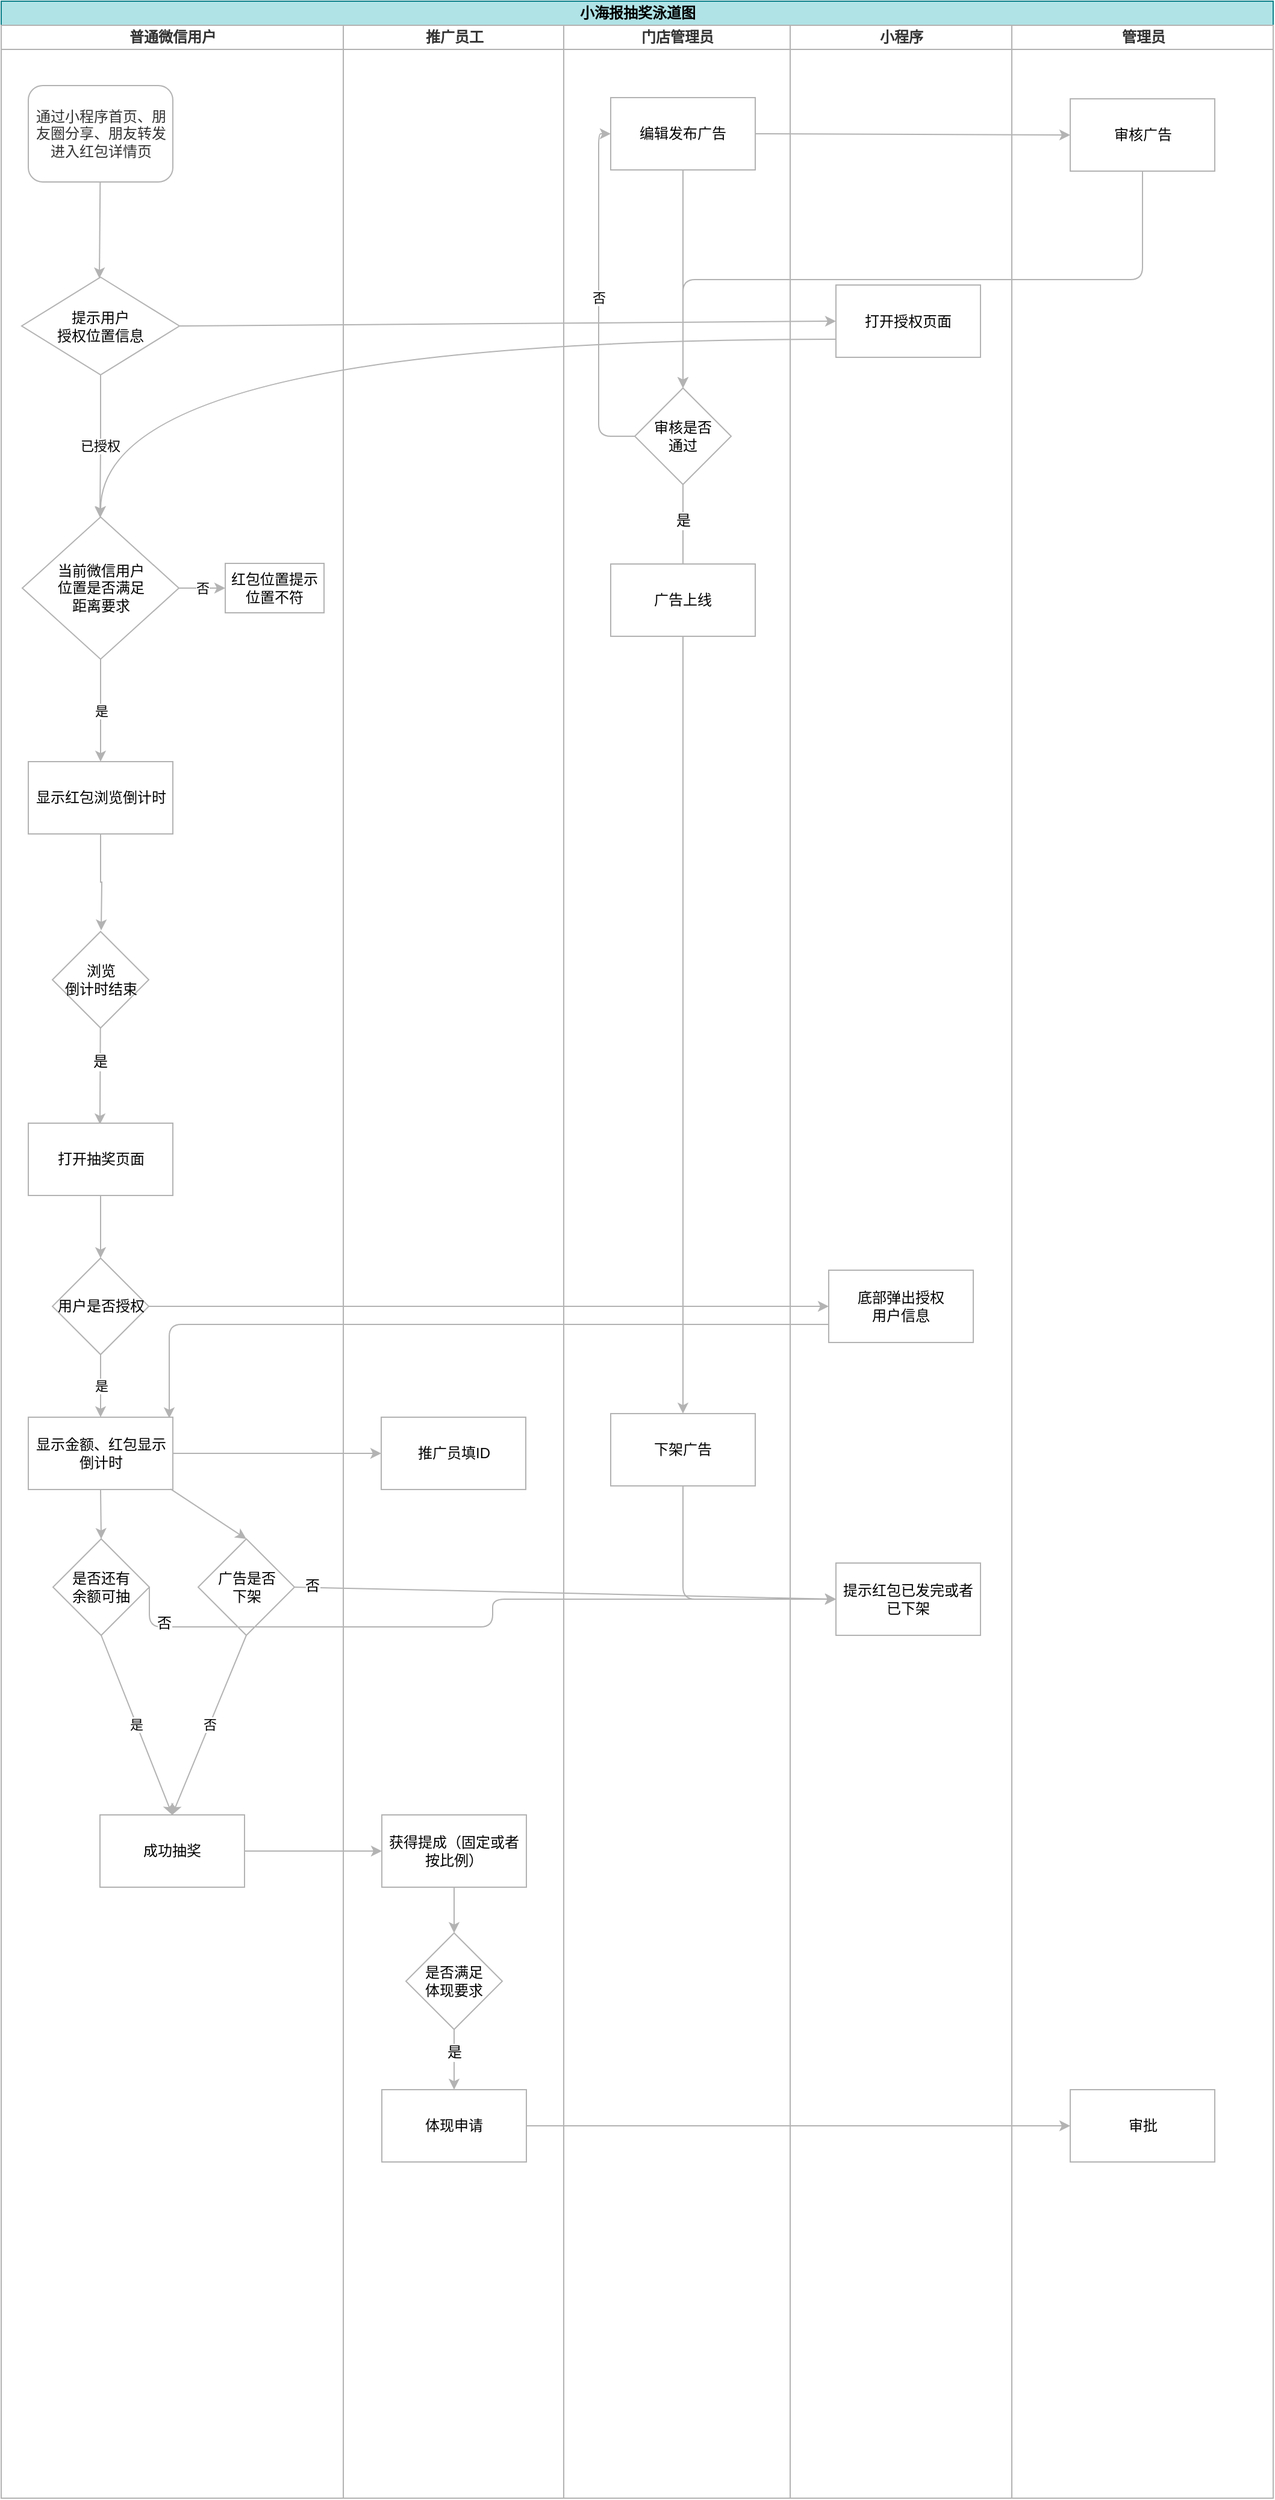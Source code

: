 <mxfile version="12.2.4" pages="1"><diagram id="mr5NfeFJoy2iN_W8iu7-" name="Page-1"><mxGraphModel dx="1503" dy="639" grid="0" gridSize="10" guides="1" tooltips="1" connect="1" arrows="1" fold="1" page="0" pageScale="1" pageWidth="827" pageHeight="1169" background="none" math="0" shadow="0"><root><mxCell id="0"/><mxCell id="1" parent="0"/><mxCell id="2" value="小海报抽奖泳道图" style="swimlane;html=1;childLayout=stackLayout;resizeParent=1;resizeParentMax=0;startSize=20;rounded=0;shadow=0;glass=0;comic=0;strokeColor=#0e8088;fontSize=12;labelBackgroundColor=none;fillColor=#b0e3e6;spacingTop=0;" parent="1" vertex="1"><mxGeometry x="-53" y="39" width="1056" height="2072" as="geometry"/></mxCell><mxCell id="18" value="普通微信用户" style="swimlane;html=1;startSize=20;strokeColor=#B3B3B3;fontColor=#333333;fontSize=12;" parent="2" vertex="1"><mxGeometry y="20" width="284" height="2052" as="geometry"/></mxCell><mxCell id="19" value="" style="rounded=0;orthogonalLoop=1;jettySize=auto;html=1;strokeColor=#B3B3B3;" parent="18" source="20" edge="1"><mxGeometry relative="1" as="geometry"><mxPoint x="81.5" y="210" as="targetPoint"/></mxGeometry></mxCell><mxCell id="20" value="通过小程序首页、朋友圈分享、朋友转发进入红包详情页" style="shape=ext;rounded=1;html=1;whiteSpace=wrap;shadow=0;glass=0;comic=0;strokeColor=#B3B3B3;fontSize=12;fontColor=#333333;" parent="18" vertex="1"><mxGeometry x="22.5" y="50" width="120" height="80" as="geometry"/></mxCell><mxCell id="23" value="已授权" style="edgeStyle=orthogonalEdgeStyle;rounded=0;orthogonalLoop=1;jettySize=auto;html=1;strokeColor=#B3B3B3;" parent="18" source="21" target="22" edge="1"><mxGeometry relative="1" as="geometry"><Array as="points"><mxPoint x="83" y="349"/><mxPoint x="82" y="349"/></Array></mxGeometry></mxCell><mxCell id="21" value="提示用户&lt;br&gt;授权位置信息" style="rhombus;whiteSpace=wrap;html=1;strokeColor=#B3B3B3;" parent="18" vertex="1"><mxGeometry x="17" y="209" width="131" height="81" as="geometry"/></mxCell><mxCell id="22" value="当前微信用户&lt;br&gt;位置是否满足&lt;br&gt;距离要求" style="rhombus;whiteSpace=wrap;html=1;strokeColor=#B3B3B3;" parent="18" vertex="1"><mxGeometry x="17.5" y="408" width="130" height="118" as="geometry"/></mxCell><mxCell id="33" value="" style="edgeStyle=orthogonalEdgeStyle;rounded=0;orthogonalLoop=1;jettySize=auto;html=1;strokeColor=#B3B3B3;" parent="18" source="26" edge="1"><mxGeometry relative="1" as="geometry"><mxPoint x="83" y="751" as="targetPoint"/></mxGeometry></mxCell><mxCell id="26" value="显示红包浏览倒计时" style="rounded=0;whiteSpace=wrap;html=1;strokeColor=#B3B3B3;" parent="18" vertex="1"><mxGeometry x="22.5" y="611" width="120" height="60" as="geometry"/></mxCell><mxCell id="29" value="是" style="endArrow=classic;html=1;strokeColor=#B3B3B3;exitX=0.5;exitY=1;exitDx=0;exitDy=0;entryX=0.5;entryY=0;entryDx=0;entryDy=0;" parent="18" source="22" target="26" edge="1"><mxGeometry width="50" height="50" relative="1" as="geometry"><mxPoint x="62" y="598" as="sourcePoint"/><mxPoint x="112" y="548" as="targetPoint"/></mxGeometry></mxCell><mxCell id="30" value="红包位置提示&lt;br&gt;位置不符" style="rounded=0;whiteSpace=wrap;html=1;strokeColor=#B3B3B3;" parent="18" vertex="1"><mxGeometry x="186" y="446.5" width="82" height="41" as="geometry"/></mxCell><mxCell id="31" value="否" style="endArrow=classic;html=1;strokeColor=#B3B3B3;exitX=1;exitY=0.5;exitDx=0;exitDy=0;entryX=0;entryY=0.5;entryDx=0;entryDy=0;" parent="18" source="22" target="30" edge="1"><mxGeometry width="50" height="50" relative="1" as="geometry"><mxPoint x="143" y="510" as="sourcePoint"/><mxPoint x="193" y="460" as="targetPoint"/></mxGeometry></mxCell><mxCell id="36" value="" style="rounded=0;orthogonalLoop=1;jettySize=auto;html=1;strokeColor=#B3B3B3;" parent="18" source="34" edge="1"><mxGeometry relative="1" as="geometry"><mxPoint x="82" y="912" as="targetPoint"/></mxGeometry></mxCell><mxCell id="37" value="是" style="text;html=1;resizable=0;points=[];align=center;verticalAlign=middle;labelBackgroundColor=#ffffff;" parent="36" vertex="1" connectable="0"><mxGeometry x="-0.296" relative="1" as="geometry"><mxPoint as="offset"/></mxGeometry></mxCell><mxCell id="34" value="浏览&lt;br&gt;倒计时结束" style="rhombus;whiteSpace=wrap;html=1;strokeColor=#B3B3B3;" parent="18" vertex="1"><mxGeometry x="42.5" y="752" width="80" height="80" as="geometry"/></mxCell><mxCell id="38" value="打开抽奖页面" style="rounded=0;whiteSpace=wrap;html=1;strokeColor=#B3B3B3;" parent="18" vertex="1"><mxGeometry x="22.5" y="911" width="120" height="60" as="geometry"/></mxCell><mxCell id="39" value="用户是否授权" style="rhombus;whiteSpace=wrap;html=1;strokeColor=#B3B3B3;" parent="18" vertex="1"><mxGeometry x="42.5" y="1023" width="80" height="80" as="geometry"/></mxCell><mxCell id="40" value="" style="endArrow=classic;html=1;strokeColor=#B3B3B3;exitX=0.5;exitY=1;exitDx=0;exitDy=0;entryX=0.5;entryY=0;entryDx=0;entryDy=0;" parent="18" source="38" target="39" edge="1"><mxGeometry width="50" height="50" relative="1" as="geometry"><mxPoint x="58" y="1034" as="sourcePoint"/><mxPoint x="108" y="984" as="targetPoint"/></mxGeometry></mxCell><mxCell id="41" value="显示金额、红包显示倒计时" style="rounded=0;whiteSpace=wrap;html=1;strokeColor=#B3B3B3;" parent="18" vertex="1"><mxGeometry x="22.5" y="1155" width="120" height="60" as="geometry"/></mxCell><mxCell id="42" value="是" style="endArrow=classic;html=1;strokeColor=#B3B3B3;exitX=0.5;exitY=1;exitDx=0;exitDy=0;entryX=0.5;entryY=0;entryDx=0;entryDy=0;" parent="18" source="39" target="41" edge="1"><mxGeometry width="50" height="50" relative="1" as="geometry"><mxPoint x="63" y="1149" as="sourcePoint"/><mxPoint x="113" y="1099" as="targetPoint"/></mxGeometry></mxCell><mxCell id="48" value="是否还有&lt;br&gt;余额可抽" style="rhombus;whiteSpace=wrap;html=1;strokeColor=#B3B3B3;" parent="18" vertex="1"><mxGeometry x="43" y="1256" width="80" height="80" as="geometry"/></mxCell><mxCell id="49" value="" style="endArrow=classic;html=1;strokeColor=#B3B3B3;exitX=0.5;exitY=1;exitDx=0;exitDy=0;entryX=0.5;entryY=0;entryDx=0;entryDy=0;" parent="18" source="41" target="48" edge="1"><mxGeometry width="50" height="50" relative="1" as="geometry"><mxPoint x="80" y="1263" as="sourcePoint"/><mxPoint x="144" y="1263" as="targetPoint"/></mxGeometry></mxCell><mxCell id="50" value="广告是否&lt;br&gt;下架" style="rhombus;whiteSpace=wrap;html=1;strokeColor=#B3B3B3;" parent="18" vertex="1"><mxGeometry x="163.5" y="1256" width="80" height="80" as="geometry"/></mxCell><mxCell id="51" value="" style="endArrow=classic;html=1;strokeColor=#B3B3B3;exitX=0.984;exitY=0.993;exitDx=0;exitDy=0;exitPerimeter=0;entryX=0.5;entryY=0;entryDx=0;entryDy=0;" parent="18" source="41" target="50" edge="1"><mxGeometry width="50" height="50" relative="1" as="geometry"><mxPoint x="136" y="1273" as="sourcePoint"/><mxPoint x="186" y="1223" as="targetPoint"/></mxGeometry></mxCell><mxCell id="52" value="成功抽奖" style="rounded=0;whiteSpace=wrap;html=1;strokeColor=#B3B3B3;" parent="18" vertex="1"><mxGeometry x="82" y="1485" width="120" height="60" as="geometry"/></mxCell><mxCell id="53" value="是" style="endArrow=classic;html=1;strokeColor=#B3B3B3;exitX=0.5;exitY=1;exitDx=0;exitDy=0;entryX=0.5;entryY=0;entryDx=0;entryDy=0;" parent="18" source="48" target="52" edge="1"><mxGeometry width="50" height="50" relative="1" as="geometry"><mxPoint x="95" y="1407" as="sourcePoint"/><mxPoint x="145" y="1357" as="targetPoint"/></mxGeometry></mxCell><mxCell id="54" value="否" style="endArrow=classic;html=1;strokeColor=#B3B3B3;entryX=0.5;entryY=0;entryDx=0;entryDy=0;exitX=0.5;exitY=1;exitDx=0;exitDy=0;" parent="18" source="50" target="52" edge="1"><mxGeometry width="50" height="50" relative="1" as="geometry"><mxPoint x="203" y="1370" as="sourcePoint"/><mxPoint x="253" y="1320" as="targetPoint"/></mxGeometry></mxCell><mxCell id="3" value="推广员工" style="swimlane;html=1;startSize=20;strokeColor=#B3B3B3;fontColor=#333333;fontSize=12;" parent="2" vertex="1"><mxGeometry x="284" y="20" width="183" height="2052" as="geometry"/></mxCell><mxCell id="45" value="推广员填ID" style="rounded=0;whiteSpace=wrap;html=1;strokeColor=#B3B3B3;" parent="3" vertex="1"><mxGeometry x="31.5" y="1155" width="120" height="60" as="geometry"/></mxCell><mxCell id="64" value="获得提成（固定或者按比例）" style="rounded=0;whiteSpace=wrap;html=1;labelBackgroundColor=none;strokeColor=#B3B3B3;" parent="3" vertex="1"><mxGeometry x="32" y="1485" width="120" height="60" as="geometry"/></mxCell><mxCell id="66" value="是否满足&lt;br&gt;体现要求" style="rhombus;whiteSpace=wrap;html=1;labelBackgroundColor=none;strokeColor=#B3B3B3;" parent="3" vertex="1"><mxGeometry x="52" y="1583" width="80" height="80" as="geometry"/></mxCell><mxCell id="67" value="" style="endArrow=classic;html=1;strokeColor=#B3B3B3;entryX=0.5;entryY=0;entryDx=0;entryDy=0;exitX=0.5;exitY=1;exitDx=0;exitDy=0;" parent="3" source="64" target="66" edge="1"><mxGeometry width="50" height="50" relative="1" as="geometry"><mxPoint x="48" y="1610" as="sourcePoint"/><mxPoint x="98" y="1560" as="targetPoint"/></mxGeometry></mxCell><mxCell id="68" value="体现申请" style="rounded=0;whiteSpace=wrap;html=1;labelBackgroundColor=none;strokeColor=#B3B3B3;" parent="3" vertex="1"><mxGeometry x="32" y="1713" width="120" height="60" as="geometry"/></mxCell><mxCell id="69" value="" style="endArrow=classic;html=1;strokeColor=#B3B3B3;entryX=0.5;entryY=0;entryDx=0;entryDy=0;exitX=0.5;exitY=1;exitDx=0;exitDy=0;" parent="3" source="66" target="68" edge="1"><mxGeometry width="50" height="50" relative="1" as="geometry"><mxPoint x="40" y="1713" as="sourcePoint"/><mxPoint x="90" y="1663" as="targetPoint"/></mxGeometry></mxCell><mxCell id="70" value="是" style="text;html=1;resizable=0;points=[];align=center;verticalAlign=middle;labelBackgroundColor=#ffffff;" parent="69" vertex="1" connectable="0"><mxGeometry x="-0.243" relative="1" as="geometry"><mxPoint as="offset"/></mxGeometry></mxCell><mxCell id="4" value="门店管理员" style="swimlane;html=1;startSize=20;strokeColor=#B3B3B3;fontColor=#333333;fontSize=12;" parent="2" vertex="1"><mxGeometry x="467" y="20" width="188" height="2052" as="geometry"/></mxCell><mxCell id="61" value="" style="rounded=0;orthogonalLoop=1;jettySize=auto;html=1;strokeColor=#B3B3B3;" parent="4" source="79" target="60" edge="1"><mxGeometry relative="1" as="geometry"/></mxCell><mxCell id="82" value="是" style="text;html=1;resizable=0;points=[];align=center;verticalAlign=middle;labelBackgroundColor=#ffffff;" parent="61" vertex="1" connectable="0"><mxGeometry x="-0.923" relative="1" as="geometry"><mxPoint as="offset"/></mxGeometry></mxCell><mxCell id="47" value="编辑发布广告" style="rounded=0;whiteSpace=wrap;html=1;strokeColor=#B3B3B3;" parent="4" vertex="1"><mxGeometry x="39" y="60" width="120" height="60" as="geometry"/></mxCell><mxCell id="60" value="下架广告" style="rounded=0;whiteSpace=wrap;html=1;strokeColor=#B3B3B3;" parent="4" vertex="1"><mxGeometry x="39" y="1152" width="120" height="60" as="geometry"/></mxCell><mxCell id="79" value="审核是否&lt;br&gt;通过" style="rhombus;whiteSpace=wrap;html=1;labelBackgroundColor=none;strokeColor=#B3B3B3;" parent="4" vertex="1"><mxGeometry x="59" y="301" width="80" height="80" as="geometry"/></mxCell><mxCell id="80" value="" style="rounded=0;orthogonalLoop=1;jettySize=auto;html=1;strokeColor=#B3B3B3;" parent="4" source="47" target="79" edge="1"><mxGeometry relative="1" as="geometry"><mxPoint x="513" y="179" as="sourcePoint"/><mxPoint x="513" y="1211" as="targetPoint"/></mxGeometry></mxCell><mxCell id="81" value="广告上线" style="rounded=0;whiteSpace=wrap;html=1;labelBackgroundColor=none;strokeColor=#B3B3B3;" parent="4" vertex="1"><mxGeometry x="39" y="447" width="120" height="60" as="geometry"/></mxCell><mxCell id="86" value="否" style="endArrow=classic;html=1;strokeColor=#B3B3B3;exitX=0;exitY=0.5;exitDx=0;exitDy=0;entryX=0;entryY=0.5;entryDx=0;entryDy=0;edgeStyle=orthogonalEdgeStyle;" parent="4" source="79" target="47" edge="1"><mxGeometry width="50" height="50" relative="1" as="geometry"><mxPoint x="25" y="380" as="sourcePoint"/><mxPoint x="75" y="330" as="targetPoint"/></mxGeometry></mxCell><mxCell id="5" value="小程序" style="swimlane;html=1;startSize=20;strokeColor=#B3B3B3;fontColor=#333333;fontSize=12;" parent="2" vertex="1"><mxGeometry x="655" y="20" width="184" height="2052" as="geometry"/></mxCell><mxCell id="25" value="打开授权页面" style="rounded=0;whiteSpace=wrap;html=1;strokeColor=#B3B3B3;" parent="5" vertex="1"><mxGeometry x="38" y="215.5" width="120" height="60" as="geometry"/></mxCell><mxCell id="55" value="提示红包已发完或者已下架" style="rounded=0;whiteSpace=wrap;html=1;strokeColor=#B3B3B3;" parent="5" vertex="1"><mxGeometry x="38" y="1276" width="120" height="60" as="geometry"/></mxCell><mxCell id="73" value="底部弹出授权&lt;br&gt;用户信息" style="rounded=0;whiteSpace=wrap;html=1;labelBackgroundColor=none;strokeColor=#B3B3B3;" parent="5" vertex="1"><mxGeometry x="32" y="1033" width="120" height="60" as="geometry"/></mxCell><mxCell id="12" value="管理员" style="swimlane;html=1;startSize=20;strokeColor=#B3B3B3;fontColor=#333333;fontSize=12;" parent="2" vertex="1"><mxGeometry x="839" y="20" width="217" height="2052" as="geometry"/></mxCell><mxCell id="71" value="审批" style="rounded=0;whiteSpace=wrap;html=1;labelBackgroundColor=none;strokeColor=#B3B3B3;" parent="12" vertex="1"><mxGeometry x="48.5" y="1713" width="120" height="60" as="geometry"/></mxCell><mxCell id="77" value="审核广告" style="rounded=0;whiteSpace=wrap;html=1;labelBackgroundColor=none;strokeColor=#B3B3B3;" parent="12" vertex="1"><mxGeometry x="48.5" y="61" width="120" height="60" as="geometry"/></mxCell><mxCell id="46" value="" style="endArrow=classic;html=1;strokeColor=#B3B3B3;exitX=1;exitY=0.5;exitDx=0;exitDy=0;entryX=0;entryY=0.5;entryDx=0;entryDy=0;" parent="2" source="41" target="45" edge="1"><mxGeometry width="50" height="50" relative="1" as="geometry"><mxPoint x="178" y="1239" as="sourcePoint"/><mxPoint x="228" y="1189" as="targetPoint"/></mxGeometry></mxCell><mxCell id="24" value="" style="endArrow=classic;html=1;strokeColor=#B3B3B3;exitX=1;exitY=0.5;exitDx=0;exitDy=0;entryX=0;entryY=0.5;entryDx=0;entryDy=0;" parent="2" source="21" target="25" edge="1"><mxGeometry width="50" height="50" relative="1" as="geometry"><mxPoint x="268" y="270" as="sourcePoint"/><mxPoint x="724" y="264" as="targetPoint"/></mxGeometry></mxCell><mxCell id="56" value="" style="endArrow=classic;html=1;strokeColor=#B3B3B3;entryX=0;entryY=0.5;entryDx=0;entryDy=0;exitX=1;exitY=0.5;exitDx=0;exitDy=0;edgeStyle=orthogonalEdgeStyle;" parent="2" source="48" target="55" edge="1"><mxGeometry width="50" height="50" relative="1" as="geometry"><mxPoint x="500" y="1432" as="sourcePoint"/><mxPoint x="550" y="1382" as="targetPoint"/><Array as="points"><mxPoint x="123" y="1349"/><mxPoint x="408" y="1349"/><mxPoint x="408" y="1326"/></Array></mxGeometry></mxCell><mxCell id="63" value="否" style="text;html=1;resizable=0;points=[];align=center;verticalAlign=middle;labelBackgroundColor=#ffffff;" parent="56" vertex="1" connectable="0"><mxGeometry x="-0.857" y="3" relative="1" as="geometry"><mxPoint as="offset"/></mxGeometry></mxCell><mxCell id="58" value="" style="endArrow=classic;html=1;strokeColor=#B3B3B3;exitX=1;exitY=0.5;exitDx=0;exitDy=0;entryX=0;entryY=0.5;entryDx=0;entryDy=0;" parent="2" source="50" target="55" edge="1"><mxGeometry width="50" height="50" relative="1" as="geometry"><mxPoint x="316" y="1356" as="sourcePoint"/><mxPoint x="366" y="1306" as="targetPoint"/></mxGeometry></mxCell><mxCell id="59" value="否" style="text;html=1;resizable=0;points=[];align=center;verticalAlign=middle;labelBackgroundColor=#ffffff;" parent="58" vertex="1" connectable="0"><mxGeometry x="-0.935" y="2" relative="1" as="geometry"><mxPoint as="offset"/></mxGeometry></mxCell><mxCell id="62" value="" style="endArrow=classic;html=1;strokeColor=#B3B3B3;exitX=0.5;exitY=1;exitDx=0;exitDy=0;entryX=0;entryY=0.5;entryDx=0;entryDy=0;edgeStyle=orthogonalEdgeStyle;" parent="2" source="60" target="55" edge="1"><mxGeometry width="50" height="50" relative="1" as="geometry"><mxPoint x="745" y="1313" as="sourcePoint"/><mxPoint x="795" y="1263" as="targetPoint"/></mxGeometry></mxCell><mxCell id="65" value="" style="endArrow=classic;html=1;strokeColor=#B3B3B3;entryX=0;entryY=0.5;entryDx=0;entryDy=0;" parent="2" source="52" target="64" edge="1"><mxGeometry width="50" height="50" relative="1" as="geometry"><mxPoint x="255" y="1526" as="sourcePoint"/><mxPoint x="272.711" y="1535" as="targetPoint"/></mxGeometry></mxCell><mxCell id="72" value="" style="endArrow=classic;html=1;strokeColor=#B3B3B3;exitX=1;exitY=0.5;exitDx=0;exitDy=0;entryX=0;entryY=0.5;entryDx=0;entryDy=0;" parent="2" source="68" target="71" edge="1"><mxGeometry width="50" height="50" relative="1" as="geometry"><mxPoint x="560" y="1802" as="sourcePoint"/><mxPoint x="610" y="1752" as="targetPoint"/></mxGeometry></mxCell><mxCell id="74" value="" style="endArrow=classic;html=1;strokeColor=#B3B3B3;exitX=1;exitY=0.5;exitDx=0;exitDy=0;entryX=0;entryY=0.5;entryDx=0;entryDy=0;" parent="2" source="39" target="73" edge="1"><mxGeometry width="50" height="50" relative="1" as="geometry"><mxPoint x="184" y="1105" as="sourcePoint"/><mxPoint x="234" y="1055" as="targetPoint"/></mxGeometry></mxCell><mxCell id="75" value="" style="endArrow=classic;html=1;strokeColor=#B3B3B3;exitX=0;exitY=0.75;exitDx=0;exitDy=0;entryX=0.975;entryY=0.014;entryDx=0;entryDy=0;entryPerimeter=0;edgeStyle=orthogonalEdgeStyle;" parent="2" source="73" target="41" edge="1"><mxGeometry width="50" height="50" relative="1" as="geometry"><mxPoint x="354" y="1151" as="sourcePoint"/><mxPoint x="404" y="1101" as="targetPoint"/></mxGeometry></mxCell><mxCell id="76" value="" style="endArrow=classic;html=1;strokeColor=#B3B3B3;exitX=0;exitY=0.75;exitDx=0;exitDy=0;entryX=0.5;entryY=0;entryDx=0;entryDy=0;edgeStyle=orthogonalEdgeStyle;curved=1;" parent="2" source="25" target="22" edge="1"><mxGeometry width="50" height="50" relative="1" as="geometry"><mxPoint x="370" y="365" as="sourcePoint"/><mxPoint x="420" y="315" as="targetPoint"/></mxGeometry></mxCell><mxCell id="78" value="" style="endArrow=classic;html=1;strokeColor=#B3B3B3;exitX=1;exitY=0.5;exitDx=0;exitDy=0;entryX=0;entryY=0.5;entryDx=0;entryDy=0;" parent="2" source="47" target="77" edge="1"><mxGeometry width="50" height="50" relative="1" as="geometry"><mxPoint x="725" y="142" as="sourcePoint"/><mxPoint x="775" y="92" as="targetPoint"/></mxGeometry></mxCell><mxCell id="84" value="" style="endArrow=classic;html=1;strokeColor=#B3B3B3;entryX=0.5;entryY=0;entryDx=0;entryDy=0;exitX=0.5;exitY=1;exitDx=0;exitDy=0;edgeStyle=orthogonalEdgeStyle;" parent="2" source="77" target="79" edge="1"><mxGeometry width="50" height="50" relative="1" as="geometry"><mxPoint x="742" y="213" as="sourcePoint"/><mxPoint x="792" y="163" as="targetPoint"/></mxGeometry></mxCell></root></mxGraphModel></diagram></mxfile>

